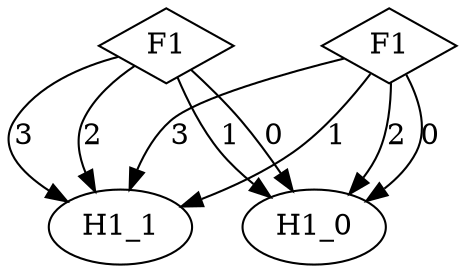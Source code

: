 digraph {
node [label=H1_1,style=""] H1_1
node [label=H1_1,style=""] H1_1
node [label=H1_0,style=""] H1_0
node [label=H1_0,style=""] H1_0
node [label=H1_1,style=""] H1_1
node [label=H1_0,style=""] H1_0
node [label=H1_1,style=""] H1_1
node [label=H1_0,style=""] H1_0
node [label=F1,shape="diamond",style=""] 1
node [label=F1,shape="diamond",style=""] 0

1 -> H1_1 [label="3"]
1 -> H1_1 [label="2"]
1 -> H1_0 [label="1"]
1 -> H1_0 [label="0"]
0 -> H1_1 [label="3"]
0 -> H1_0 [label="2"]
0 -> H1_1 [label="1"]
0 -> H1_0 [label="0"]
}